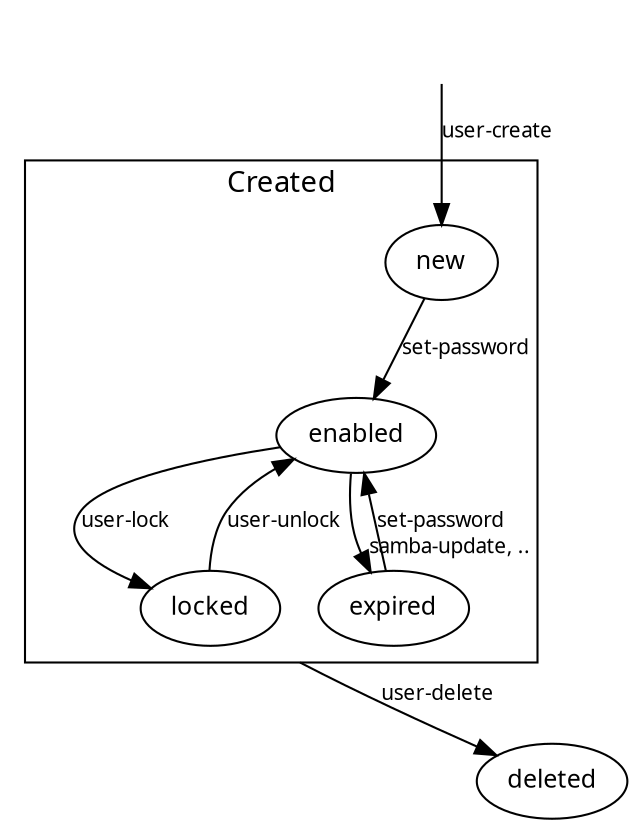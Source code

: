 digraph User {
  compound=true;  fontname = "Cantarell"; fontnames="svg"; fontsize=14;

  node [fontname="Cantarell",fontsize=12];
  edge [fontname="Cantarell",fontsize=10];


  deleted [label="deleted"];

  start [style=invis];

  start -> new [label="user-create"];

  subgraph cluster0 {
    label="Created"

    new -> enabled [label="set-password"];
    enabled -> locked [label="user-lock"];
    enabled -> expired [headlabel="samba-update, ..",labeldistance=4,labelangle=-100];
    expired -> enabled [label="set-password"];
    locked -> enabled [label="user-unlock"];
  }

    new -> deleted [style=invis];
    enabled -> deleted [style=invis];
    locked -> deleted [ltail=cluster0,label="user-delete"];


}